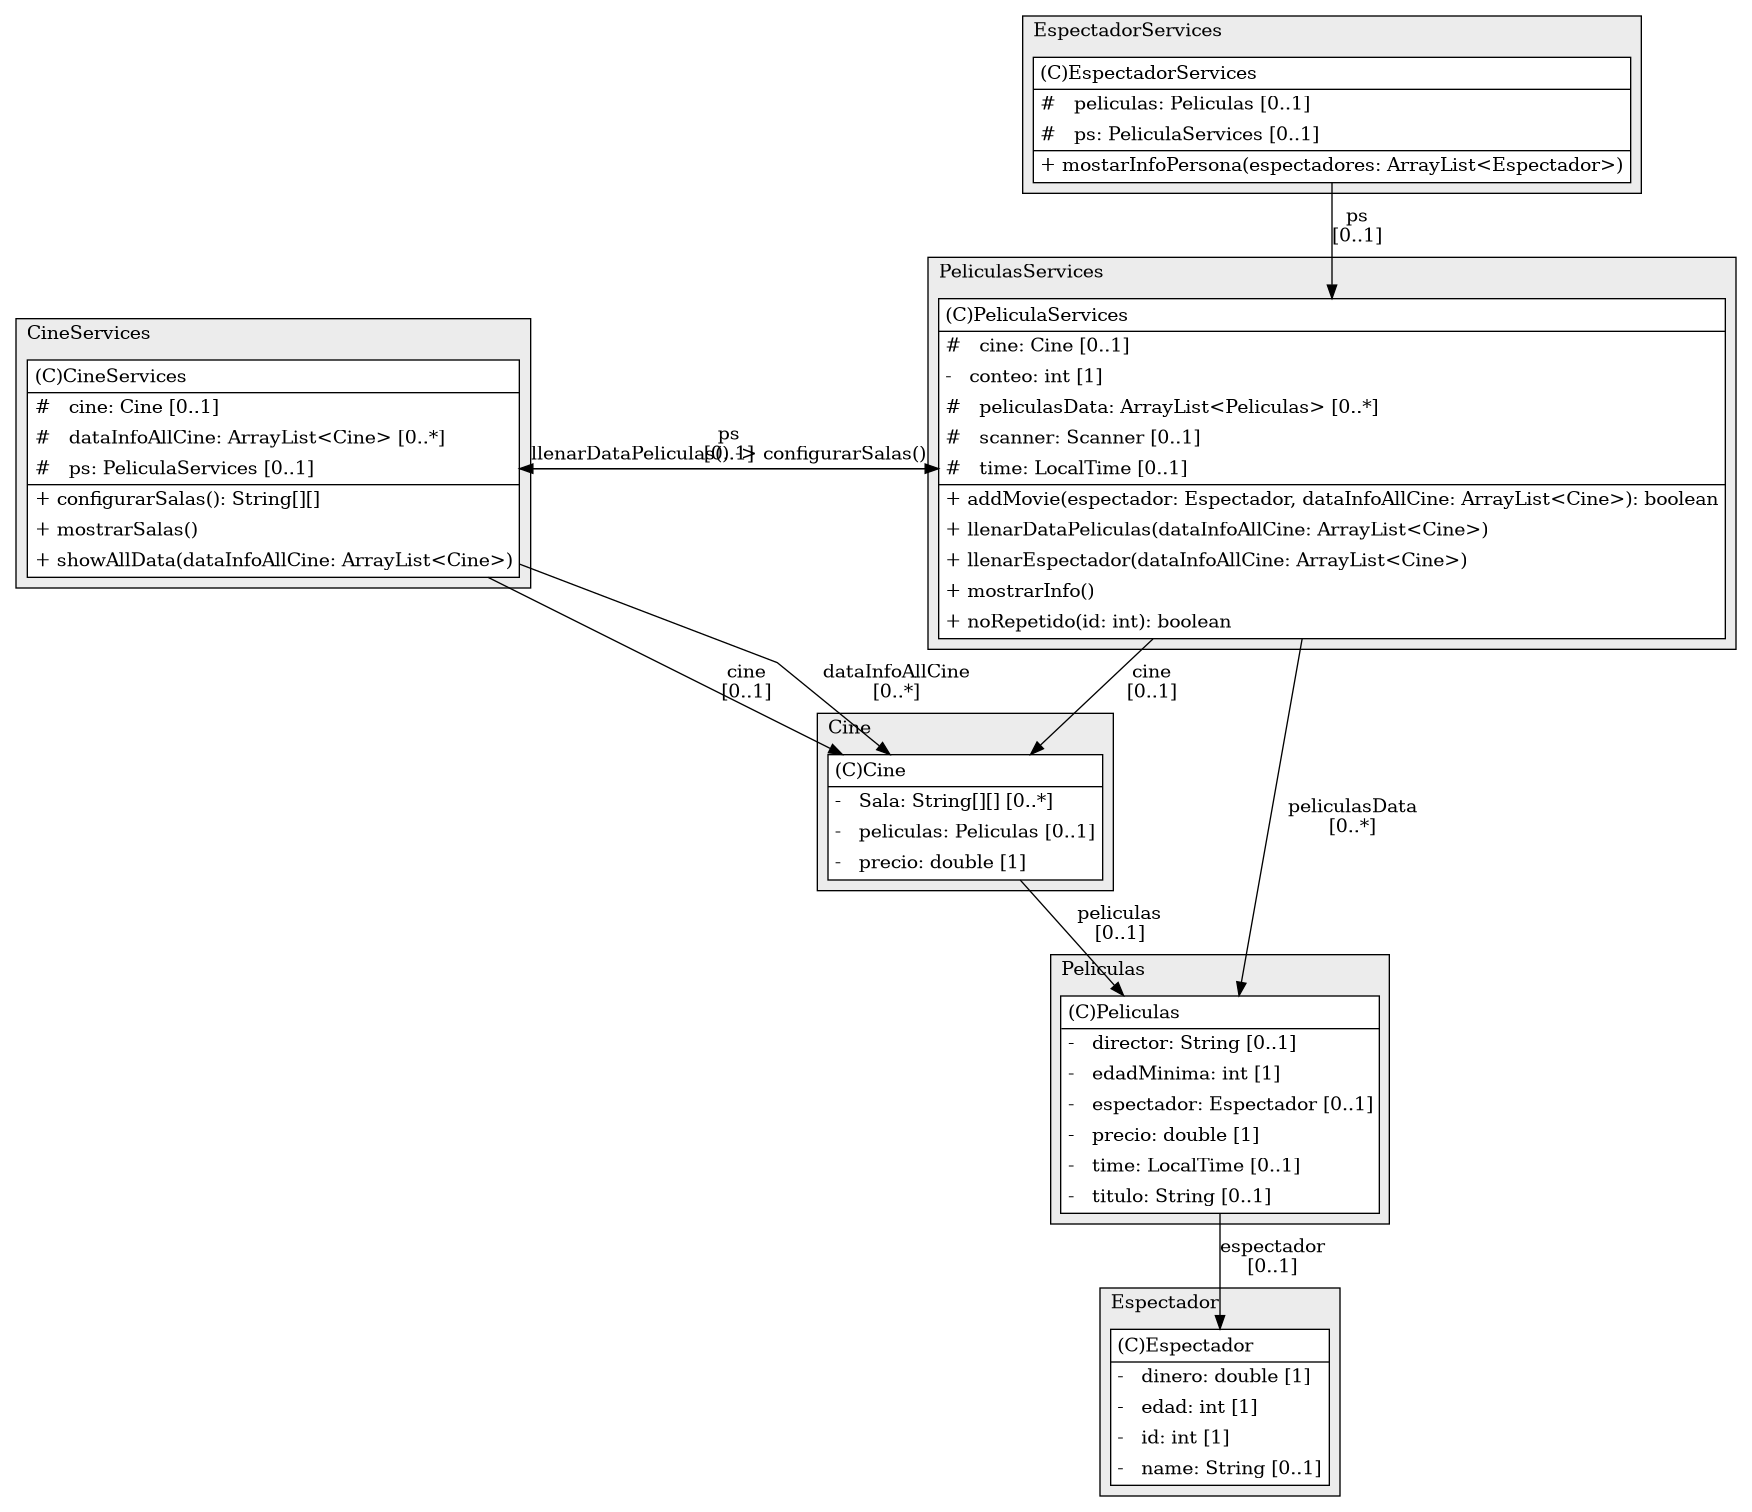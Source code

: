 @startuml

/' diagram meta data start
config=StructureConfiguration;
{
  "projectClassification": {
    "searchMode": "OpenProject", // OpenProject, AllProjects
    "includedProjects": "",
    "pathEndKeywords": "*.impl",
    "isClientPath": "",
    "isClientName": "",
    "isTestPath": "",
    "isTestName": "",
    "isMappingPath": "",
    "isMappingName": "",
    "isDataAccessPath": "",
    "isDataAccessName": "",
    "isDataStructurePath": "",
    "isDataStructureName": "",
    "isInterfaceStructuresPath": "",
    "isInterfaceStructuresName": "",
    "isEntryPointPath": "",
    "isEntryPointName": "",
    "treatFinalFieldsAsMandatory": false
  },
  "graphRestriction": {
    "classPackageExcludeFilter": "",
    "classPackageIncludeFilter": "",
    "classNameExcludeFilter": "",
    "classNameIncludeFilter": "",
    "methodNameExcludeFilter": "",
    "methodNameIncludeFilter": "",
    "removeByInheritance": "", // inheritance/annotation based filtering is done in a second step
    "removeByAnnotation": "",
    "removeByClassPackage": "", // cleanup the graph after inheritance/annotation based filtering is done
    "removeByClassName": "",
    "cutMappings": false,
    "cutEnum": true,
    "cutTests": true,
    "cutClient": true,
    "cutDataAccess": false,
    "cutInterfaceStructures": false,
    "cutDataStructures": false,
    "cutGetterAndSetter": true,
    "cutConstructors": true
  },
  "graphTraversal": {
    "forwardDepth": 6,
    "backwardDepth": 6,
    "classPackageExcludeFilter": "",
    "classPackageIncludeFilter": "",
    "classNameExcludeFilter": "",
    "classNameIncludeFilter": "",
    "methodNameExcludeFilter": "",
    "methodNameIncludeFilter": "",
    "hideMappings": false,
    "hideDataStructures": false,
    "hidePrivateMethods": true,
    "hideInterfaceCalls": true, // indirection: implementation -> interface (is hidden) -> implementation
    "onlyShowApplicationEntryPoints": false, // root node is included
    "useMethodCallsForStructureDiagram": "ForwardOnly" // ForwardOnly, BothDirections, No
  },
  "details": {
    "aggregation": "GroupByClass", // ByClass, GroupByClass, None
    "showClassGenericTypes": true,
    "showMethods": true,
    "showMethodParameterNames": true,
    "showMethodParameterTypes": true,
    "showMethodReturnType": true,
    "showPackageLevels": 2,
    "showDetailedClassStructure": true
  },
  "rootClass": "PeliculasServices.PeliculaServices",
  "extensionCallbackMethod": "" // qualified.class.name#methodName - signature: public static String method(String)
}
diagram meta data end '/



digraph g {
    rankdir="TB"
    splines=polyline
    

'nodes 
subgraph cluster_1529947354 { 
   	label=Peliculas
	labeljust=l
	fillcolor="#ececec"
	style=filled
   
   Peliculas1529947354[
	label=<<TABLE BORDER="1" CELLBORDER="0" CELLPADDING="4" CELLSPACING="0">
<TR><TD ALIGN="LEFT" >(C)Peliculas</TD></TR>
<HR/>
<TR><TD ALIGN="LEFT" >-   director: String [0..1]</TD></TR>
<TR><TD ALIGN="LEFT" >-   edadMinima: int [1]</TD></TR>
<TR><TD ALIGN="LEFT" >-   espectador: Espectador [0..1]</TD></TR>
<TR><TD ALIGN="LEFT" >-   precio: double [1]</TD></TR>
<TR><TD ALIGN="LEFT" >-   time: LocalTime [0..1]</TD></TR>
<TR><TD ALIGN="LEFT" >-   titulo: String [0..1]</TD></TR>
</TABLE>>
	style=filled
	margin=0
	shape=plaintext
	fillcolor="#FFFFFF"
];
} 

subgraph cluster_1935828538 { 
   	label=Espectador
	labeljust=l
	fillcolor="#ececec"
	style=filled
   
   Espectador1935828538[
	label=<<TABLE BORDER="1" CELLBORDER="0" CELLPADDING="4" CELLSPACING="0">
<TR><TD ALIGN="LEFT" >(C)Espectador</TD></TR>
<HR/>
<TR><TD ALIGN="LEFT" >-   dinero: double [1]</TD></TR>
<TR><TD ALIGN="LEFT" >-   edad: int [1]</TD></TR>
<TR><TD ALIGN="LEFT" >-   id: int [1]</TD></TR>
<TR><TD ALIGN="LEFT" >-   name: String [0..1]</TD></TR>
</TABLE>>
	style=filled
	margin=0
	shape=plaintext
	fillcolor="#FFFFFF"
];
} 

subgraph cluster_2100413 { 
   	label=Cine
	labeljust=l
	fillcolor="#ececec"
	style=filled
   
   Cine2100413[
	label=<<TABLE BORDER="1" CELLBORDER="0" CELLPADDING="4" CELLSPACING="0">
<TR><TD ALIGN="LEFT" >(C)Cine</TD></TR>
<HR/>
<TR><TD ALIGN="LEFT" >-   Sala: String[][] [0..*]</TD></TR>
<TR><TD ALIGN="LEFT" >-   peliculas: Peliculas [0..1]</TD></TR>
<TR><TD ALIGN="LEFT" >-   precio: double [1]</TD></TR>
</TABLE>>
	style=filled
	margin=0
	shape=plaintext
	fillcolor="#FFFFFF"
];
} 

subgraph cluster_504794053 { 
   	label=CineServices
	labeljust=l
	fillcolor="#ececec"
	style=filled
   
   CineServices504794053[
	label=<<TABLE BORDER="1" CELLBORDER="0" CELLPADDING="4" CELLSPACING="0">
<TR><TD ALIGN="LEFT" >(C)CineServices</TD></TR>
<HR/>
<TR><TD ALIGN="LEFT" >#   cine: Cine [0..1]</TD></TR>
<TR><TD ALIGN="LEFT" >#   dataInfoAllCine: ArrayList&lt;Cine&gt; [0..*]</TD></TR>
<TR><TD ALIGN="LEFT" >#   ps: PeliculaServices [0..1]</TD></TR>
<HR/>
<TR><TD ALIGN="LEFT" >+ configurarSalas(): String[][]</TD></TR>
<TR><TD ALIGN="LEFT" >+ mostrarSalas()</TD></TR>
<TR><TD ALIGN="LEFT" >+ showAllData(dataInfoAllCine: ArrayList&lt;Cine&gt;)</TD></TR>
</TABLE>>
	style=filled
	margin=0
	shape=plaintext
	fillcolor="#FFFFFF"
];
} 

subgraph cluster_590151864 { 
   	label=EspectadorServices
	labeljust=l
	fillcolor="#ececec"
	style=filled
   
   EspectadorServices590151864[
	label=<<TABLE BORDER="1" CELLBORDER="0" CELLPADDING="4" CELLSPACING="0">
<TR><TD ALIGN="LEFT" >(C)EspectadorServices</TD></TR>
<HR/>
<TR><TD ALIGN="LEFT" >#   peliculas: Peliculas [0..1]</TD></TR>
<TR><TD ALIGN="LEFT" >#   ps: PeliculaServices [0..1]</TD></TR>
<HR/>
<TR><TD ALIGN="LEFT" >+ mostarInfoPersona(espectadores: ArrayList&lt;Espectador&gt;)</TD></TR>
</TABLE>>
	style=filled
	margin=0
	shape=plaintext
	fillcolor="#FFFFFF"
];
} 

subgraph cluster_769450152 { 
   	label=PeliculasServices
	labeljust=l
	fillcolor="#ececec"
	style=filled
   
   PeliculaServices769450152[
	label=<<TABLE BORDER="1" CELLBORDER="0" CELLPADDING="4" CELLSPACING="0">
<TR><TD ALIGN="LEFT" >(C)PeliculaServices</TD></TR>
<HR/>
<TR><TD ALIGN="LEFT" >#   cine: Cine [0..1]</TD></TR>
<TR><TD ALIGN="LEFT" >-   conteo: int [1]</TD></TR>
<TR><TD ALIGN="LEFT" >#   peliculasData: ArrayList&lt;Peliculas&gt; [0..*]</TD></TR>
<TR><TD ALIGN="LEFT" >#   scanner: Scanner [0..1]</TD></TR>
<TR><TD ALIGN="LEFT" >#   time: LocalTime [0..1]</TD></TR>
<HR/>
<TR><TD ALIGN="LEFT" >+ addMovie(espectador: Espectador, dataInfoAllCine: ArrayList&lt;Cine&gt;): boolean</TD></TR>
<TR><TD ALIGN="LEFT" >+ llenarDataPeliculas(dataInfoAllCine: ArrayList&lt;Cine&gt;)</TD></TR>
<TR><TD ALIGN="LEFT" >+ llenarEspectador(dataInfoAllCine: ArrayList&lt;Cine&gt;)</TD></TR>
<TR><TD ALIGN="LEFT" >+ mostrarInfo()</TD></TR>
<TR><TD ALIGN="LEFT" >+ noRepetido(id: int): boolean</TD></TR>
</TABLE>>
	style=filled
	margin=0
	shape=plaintext
	fillcolor="#FFFFFF"
];
} 

'edges    
Cine2100413 -> Peliculas1529947354[label="peliculas
[0..1]"];
CineServices504794053 -> Cine2100413[label="cine
[0..1]"];
CineServices504794053 -> Cine2100413[label="dataInfoAllCine
[0..*]"];
CineServices504794053 -> PeliculaServices769450152[label="ps
[0..1]"];
EspectadorServices590151864 -> PeliculaServices769450152[label="ps
[0..1]"];
PeliculaServices769450152 -> Cine2100413[label="cine
[0..1]"];
PeliculaServices769450152 -> CineServices504794053[label="llenarDataPeliculas() -> configurarSalas()"];
PeliculaServices769450152 -> Peliculas1529947354[label="peliculasData
[0..*]"];
Peliculas1529947354 -> Espectador1935828538[label="espectador
[0..1]"];
    
}
@enduml